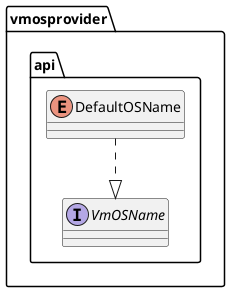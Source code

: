 @startuml

package vmosprovider{
package api{
Interface VmOSName
Enum DefaultOSName
DefaultOSName ..|> VmOSName
}
}

@enduml